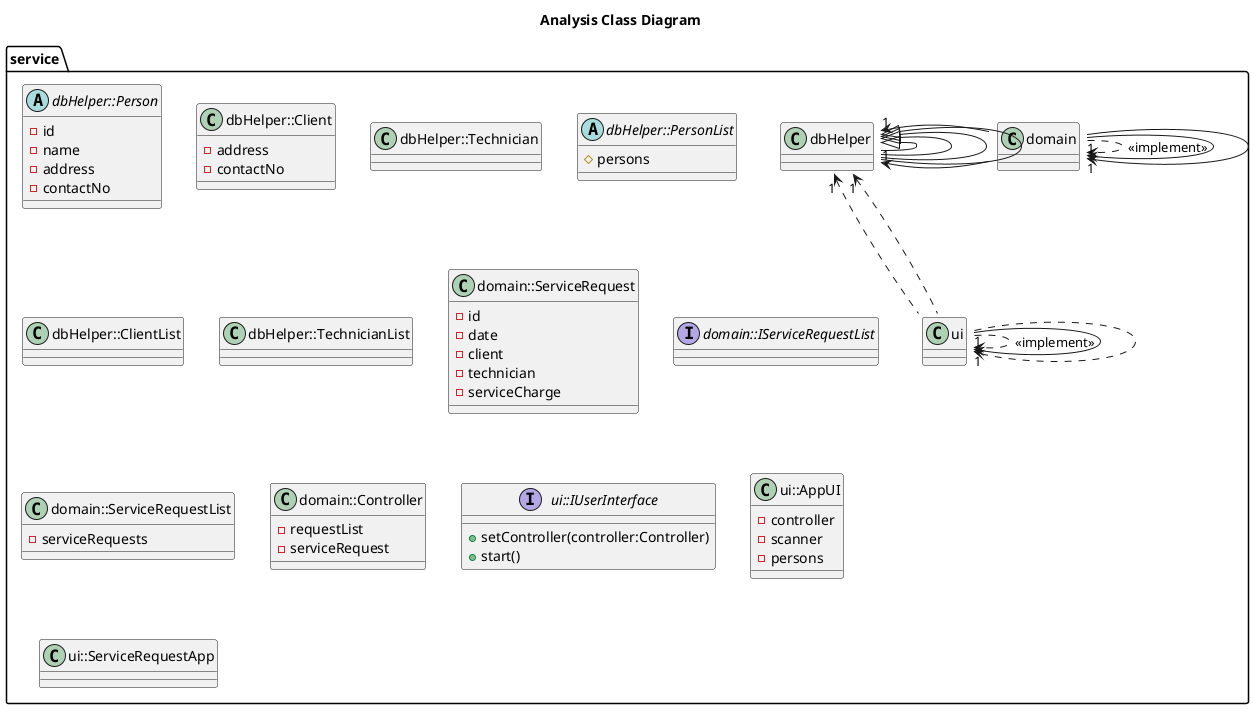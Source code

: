 @startuml
title Analysis Class Diagram
service.dbHelper::Person <|-- service.dbHelper::Client
service.dbHelper::Person <|-- service.dbHelper::Technician

service.dbHelper::PersonList <|-- service.dbHelper::ClientList
service.dbHelper::PersonList <|-- service.dbHelper::TechnicianList

service.domain::ServiceRequest --> "1" service.dbHelper::Technician
service.domain::ServiceRequest -left-> "1" service.dbHelper::Client

service.domain::ServiceRequestList ..> service.domain::IServiceRequestList : <<implement>>

service.domain::Controller --> "1" service.domain::ServiceRequest
service.domain::Controller --> "1" service.domain::IServiceRequestList

service.ui::AppUI .right.> service.ui::IUserInterface : <<implement>>
service.ui::ServiceRequestApp --> "1" service.ui::IUserInterface
service.ui::ServiceRequestApp .up.> "1" service.dbHelper::TechnicianList
service.ui::ServiceRequestApp .up.> "1" service.dbHelper::ClientList
service.ui::ServiceRequestApp ..> "1" service.ui::AppUI

abstract class service.dbHelper::Person{
 -id
 -name
 -address
 -contactNo
}

class service.dbHelper::Client{
 -address
 -contactNo
}

class service.dbHelper::Technician{
}

abstract class service.dbHelper::PersonList{
 #persons
}

class service.dbHelper::ClientList{
}

class service.dbHelper::TechnicianList{
}

class service.domain::ServiceRequest{
 -id
 -date
 -client
 -technician
 -serviceCharge
}

interface service.domain::IServiceRequestList{
}


class service.domain::ServiceRequestList{
 -serviceRequests
}

class service.domain::Controller{
 -requestList
 -serviceRequest
}

interface service.ui::IUserInterface{
 +setController(controller:Controller)
 +start()
}

class service.ui::AppUI{
 -controller
 -scanner
 -persons
}

class service.ui::ServiceRequestApp{
}
@enduml